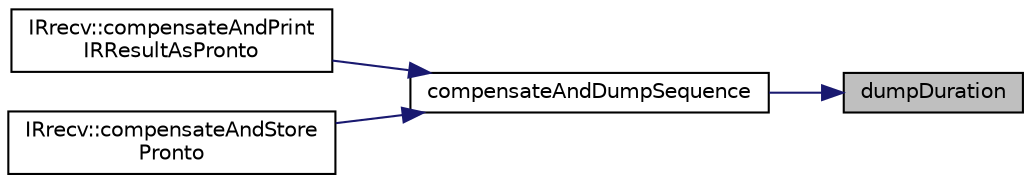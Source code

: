 digraph "dumpDuration"
{
 // LATEX_PDF_SIZE
  edge [fontname="Helvetica",fontsize="10",labelfontname="Helvetica",labelfontsize="10"];
  node [fontname="Helvetica",fontsize="10",shape=record];
  rankdir="RL";
  Node1 [label="dumpDuration",height=0.2,width=0.4,color="black", fillcolor="grey75", style="filled", fontcolor="black",tooltip=" "];
  Node1 -> Node2 [dir="back",color="midnightblue",fontsize="10",style="solid",fontname="Helvetica"];
  Node2 [label="compensateAndDumpSequence",height=0.2,width=0.4,color="black", fillcolor="white", style="filled",URL="$group___decoder.html#ga8a8a6b504851150df425d5b490d92640",tooltip=" "];
  Node2 -> Node3 [dir="back",color="midnightblue",fontsize="10",style="solid",fontname="Helvetica"];
  Node3 [label="IRrecv::compensateAndPrint\lIRResultAsPronto",height=0.2,width=0.4,color="black", fillcolor="white", style="filled",URL="$group___decoder.html#gaa701711c860c8ff58d332c4567e7ff89",tooltip=" "];
  Node2 -> Node4 [dir="back",color="midnightblue",fontsize="10",style="solid",fontname="Helvetica"];
  Node4 [label="IRrecv::compensateAndStore\lPronto",height=0.2,width=0.4,color="black", fillcolor="white", style="filled",URL="$group___decoder.html#ga48195517ee0e2cd73788c7956e413014",tooltip=" "];
}
